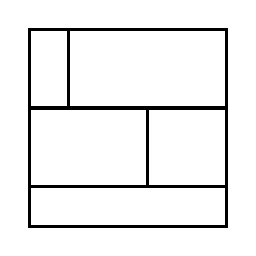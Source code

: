 \begin{tikzpicture}[very thick, scale=.5]
    \draw (0,3) rectangle (1,5);
    \draw (1,3) rectangle (5,5);
    \draw (0,1) rectangle (3,3);
    \draw (3,1) rectangle (5,3);
    \draw (0,0) rectangle (5,1);
\end{tikzpicture}
